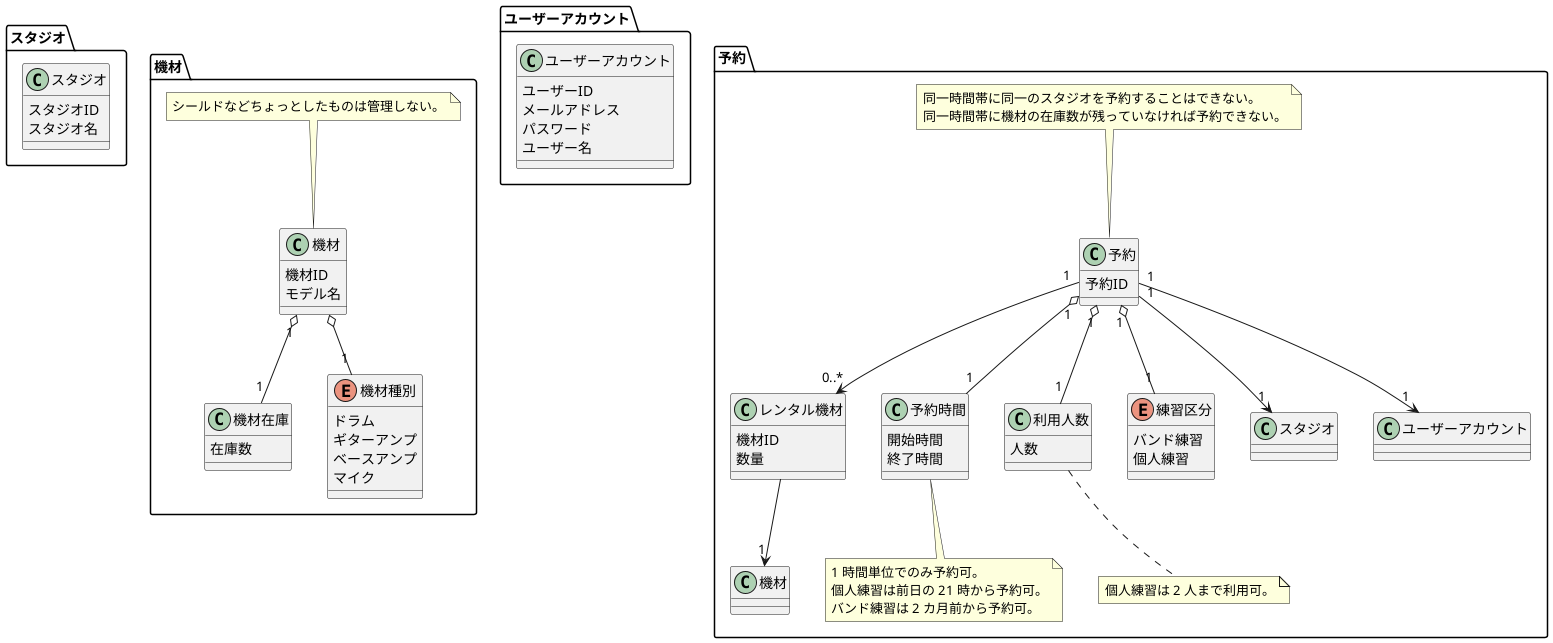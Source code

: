 @startuml DomainModel

package スタジオ {
    class スタジオ {
        スタジオID
        スタジオ名
    }
}

package 機材 {
    class 機材 {
        機材ID
        モデル名
    }

    class 機材在庫 {
        在庫数
    }

    enum 機材種別 {
        ドラム
        ギターアンプ
        ベースアンプ
        マイク
    }

    機材 o-- "1" 機材種別
    機材 "1" o-- "1" 機材在庫

    note top of 機材
    シールドなどちょっとしたものは管理しない。
    end note
}

package ユーザーアカウント {
    class ユーザーアカウント {
        ユーザーID
        メールアドレス
        パスワード
        ユーザー名
    }
}

package 予約 {
    class 予約 {
        予約ID
    }

    class レンタル機材 {
        機材ID
        数量
    }

    class 予約時間 {
        開始時間
        終了時間
    }

    class 利用人数 {
        人数
    }

    enum 練習区分 {
        バンド練習
        個人練習
    }

    予約 "1" --> "1" スタジオ
    予約 "1" --> "1" ユーザーアカウント
    予約 "1" o-- "1" 練習区分
    予約 "1" o-- "1" 予約時間
    予約 "1" o-- "1" 利用人数
    予約 "1" --> "0..*" レンタル機材
    レンタル機材 --> "1" 機材

    note top of 予約
    同一時間帯に同一のスタジオを予約することはできない。
    同一時間帯に機材の在庫数が残っていなければ予約できない。
    end note

    note bottom of 予約時間
    1 時間単位でのみ予約可。
    個人練習は前日の 21 時から予約可。
    バンド練習は 2 カ月前から予約可。
    end note

    note bottom of 利用人数
    個人練習は 2 人まで利用可。
    end note
}

@enduml
